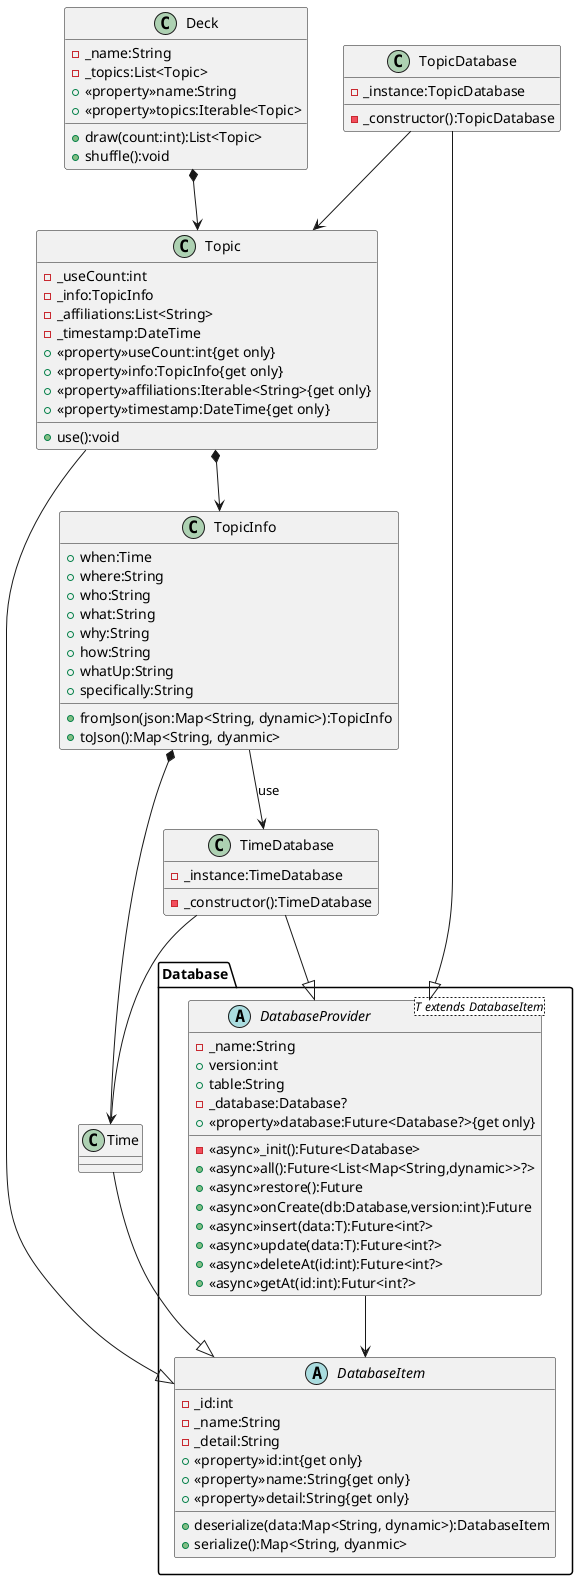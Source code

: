 @startuml Conversation deck cards
package Database
{
    abstract DatabaseItem
    {
        -_id:int
        -_name:String
        -_detail:String
        +<<property>>id:int{get only}
        +<<property>>name:String{get only}
        +<<property>>detail:String{get only}
        +deserialize(data:Map<String, dynamic>):DatabaseItem
        +serialize():Map<String, dyanmic>
    }
    abstract DatabaseProvider<T extends DatabaseItem>
    {
        -_name:String
        +version:int
        +table:String
        -_database:Database?
        +<<property>>database:Future<Database?>{get only}
        -<<async>>_init():Future<Database>
        +<<async>>all():Future<List<Map<String,dynamic>>?>
        +<<async>>restore():Future
        +<<async>>onCreate(db:Database,version:int):Future
        +<<async>>insert(data:T):Future<int?>
        +<<async>>update(data:T):Future<int?>
        +<<async>>deleteAt(id:int):Future<int?>
        +<<async>>getAt(id:int):Futur<int?>
    }
}
class Deck
{
    -_name:String
    -_topics:List<Topic>
    +<<property>>name:String
    +<<property>>topics:Iterable<Topic>
    +draw(count:int):List<Topic>
    +shuffle():void
}
class Topic
{
    -_useCount:int
    -_info:TopicInfo
    -_affiliations:List<String>
    -_timestamp:DateTime
    +<<property>>useCount:int{get only}
    +<<property>>info:TopicInfo{get only}
    +<<property>>affiliations:Iterable<String>{get only}
    +<<property>>timestamp:DateTime{get only}
    +use():void
}
class TopicInfo
{
    +when:Time
    +where:String
    +who:String
    +what:String
    +why:String
    +how:String
    +whatUp:String
    +specifically:String
    +fromJson(json:Map<String, dynamic>):TopicInfo
    +toJson():Map<String, dyanmic>
}
class TopicDatabase
{
    -_instance:TopicDatabase
    -_constructor():TopicDatabase
}
class Time
class TimeDatabase
{
    -_instance:TimeDatabase
    -_constructor():TimeDatabase
}

DatabaseProvider --> DatabaseItem
TopicDatabase --> Topic
TimeDatabase --> Time
TopicInfo --> TimeDatabase : use

TopicDatabase --|> DatabaseProvider
TimeDatabase --|> DatabaseProvider
Topic --|> DatabaseItem
Time --|> DatabaseItem

Topic *--> TopicInfo
Deck *--> Topic

TopicInfo *-- Time

@enduml